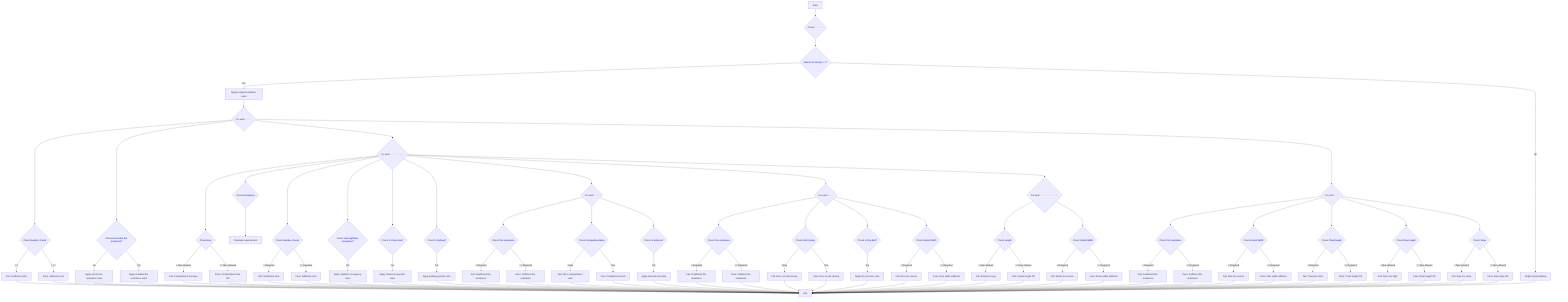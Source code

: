 graph TD
    A[Start] --> B{Check <font color='pink'>Building</font>}
    B --> C{<font color='blue'>Amount of storeys</font> > 1?}
    C -->|Yes| D[Apply compartmentation rules]
    C -->|No| E[Single-storey building]
    D --> F{For each <font color='pink'>Storey</font>}
    F --> G{Check <font color='blue'>Number of exits</font>}
    G -->|< 2| H[Fail: Insufficient exits]
    G -->|>= 2| I[Pass: Sufficient exits]
    F --> J{Check <font color='blue'>Has active fire protection?</font>}
    J -->|No| K[Apply stricter fire resistance rules]
    J -->|Yes| L[Apply standard fire resistance rules]
    F --> M{For each <font color='pink'>Compartment</font>}
    M --> N{Check <font color='blue'>Area</font>}
    N -->|> Max allowed| O[Fail: Compartment too large]
    N -->|<= Max allowed| P[Pass: Compartment size OK]
    M --> Q{Check <font color='blue'>Occupancy</font>}
    Q --> R[Calculate required exits]
    M --> S{Check <font color='blue'>Number of exits</font>}
    S -->|< Required| T[Fail: Insufficient exits]
    S -->|>= Required| U[Pass: Sufficient exits]
    M --> V{Check <font color='blue'>Has nighttime occupancy?</font>}
    V -->|Yes| W[Apply nighttime occupancy rules]
    M --> X{Check <font color='blue'>Is Classroom?</font>}
    X -->|Yes| Y[Apply classroom-specific rules]
    M --> Z{Check <font color='blue'>Is Parking?</font>}
    Z -->|Yes| AA[Apply parking-specific rules]
    M --> AB{For each <font color='pink'>Wall</font>}
    AB --> AC{Check <font color='blue'>Fire resistance</font>}
    AC -->|< Required| AD[Fail: Insufficient fire resistance]
    AC -->|>= Required| AE[Pass: Sufficient fire resistance]
    AB --> AF{Check <font color='blue'>Compartmentation</font>}
    AF -->|False| AG[Fail: Not a compartment wall]
    AF -->|True| AH[Pass: Compartment wall]
    AB --> AI{Check <font color='blue'>Is External?</font>}
    AI -->|Yes| AJ[Apply external wall rules]
    M --> AK{For each <font color='pink'>Door</font>}
    AK --> AL{Check <font color='blue'>Fire resistance</font>}
    AL -->|< Required| AM[Fail: Insufficient fire resistance]
    AL -->|>= Required| AN[Pass: Sufficient fire resistance]
    AK --> AO{Check <font color='blue'>Self-closing</font>}
    AO -->|False| AP[Fail: Door not self-closing]
    AO -->|True| AQ[Pass: Door is self-closing]
    AK --> AR{Check <font color='blue'>Is Fire Exit?</font>}
    AR -->|Yes| AS[Apply fire exit door rules]
    AK --> AT{Check <font color='blue'>Useful Width</font>}
    AT -->|< Required| AU[Fail: Door too narrow]
    AT -->|>= Required| AV[Pass: Door width sufficient]
    M --> AW{For each <font color='pink'>Evacuation Route</font>}
    AW --> AX{Check <font color='blue'>Length</font>}
    AX -->|> Max allowed| AY[Fail: Route too long]
    AX -->|<= Max allowed| AZ[Pass: Route length OK]
    AW --> BA{Check <font color='blue'>Useful Width</font>}
    BA -->|< Required| BB[Fail: Route too narrow]
    BA -->|>= Required| BC[Pass: Route width sufficient]
    F --> BD{For each <font color='pink'>Stair</font>}
    BD --> BE{Check <font color='blue'>Fire resistance</font>}
    BE -->|< Required| BF[Fail: Insufficient fire resistance]
    BE -->|>= Required| BG[Pass: Sufficient fire resistance]
    BD --> BH{Check <font color='blue'>Useful Width</font>}
    BH -->|< Required| BI[Fail: Stair too narrow]
    BH -->|>= Required| BJ[Pass: Stair width sufficient]
    BD --> BK{Check <font color='blue'>Tread length</font>}
    BK -->|< Required| BL[Fail: Tread too short]
    BK -->|>= Required| BM[Pass: Tread length OK]
    BD --> BN{Check <font color='blue'>Riser height</font>}
    BN -->|> Max allowed| BO[Fail: Riser too high]
    BN -->|<= Max allowed| BP[Pass: Riser height OK]
    BD --> BQ{Check <font color='blue'>Slope</font>}
    BQ -->|> Max allowed| BR[Fail: Stair too steep]
    BQ -->|<= Max allowed| BS[Pass: Stair slope OK]
    E --> BT[End]
    BS --> BT
    BR --> BT
    BP --> BT
    BO --> BT
    BM --> BT
    BL --> BT
    BJ --> BT
    BI --> BT
    BG --> BT
    BF --> BT
    BC --> BT
    BB --> BT
    AZ --> BT
    AY --> BT
    AV --> BT
    AU --> BT
    AS --> BT
    AQ --> BT
    AP --> BT
    AN --> BT
    AM --> BT
    AJ --> BT
    AH --> BT
    AG --> BT
    AE --> BT
    AD --> BT
    AA --> BT
    Y --> BT
    W --> BT
    U --> BT
    T --> BT
    P --> BT
    O --> BT
    L --> BT
    K --> BT
    I --> BT
    H --> BT